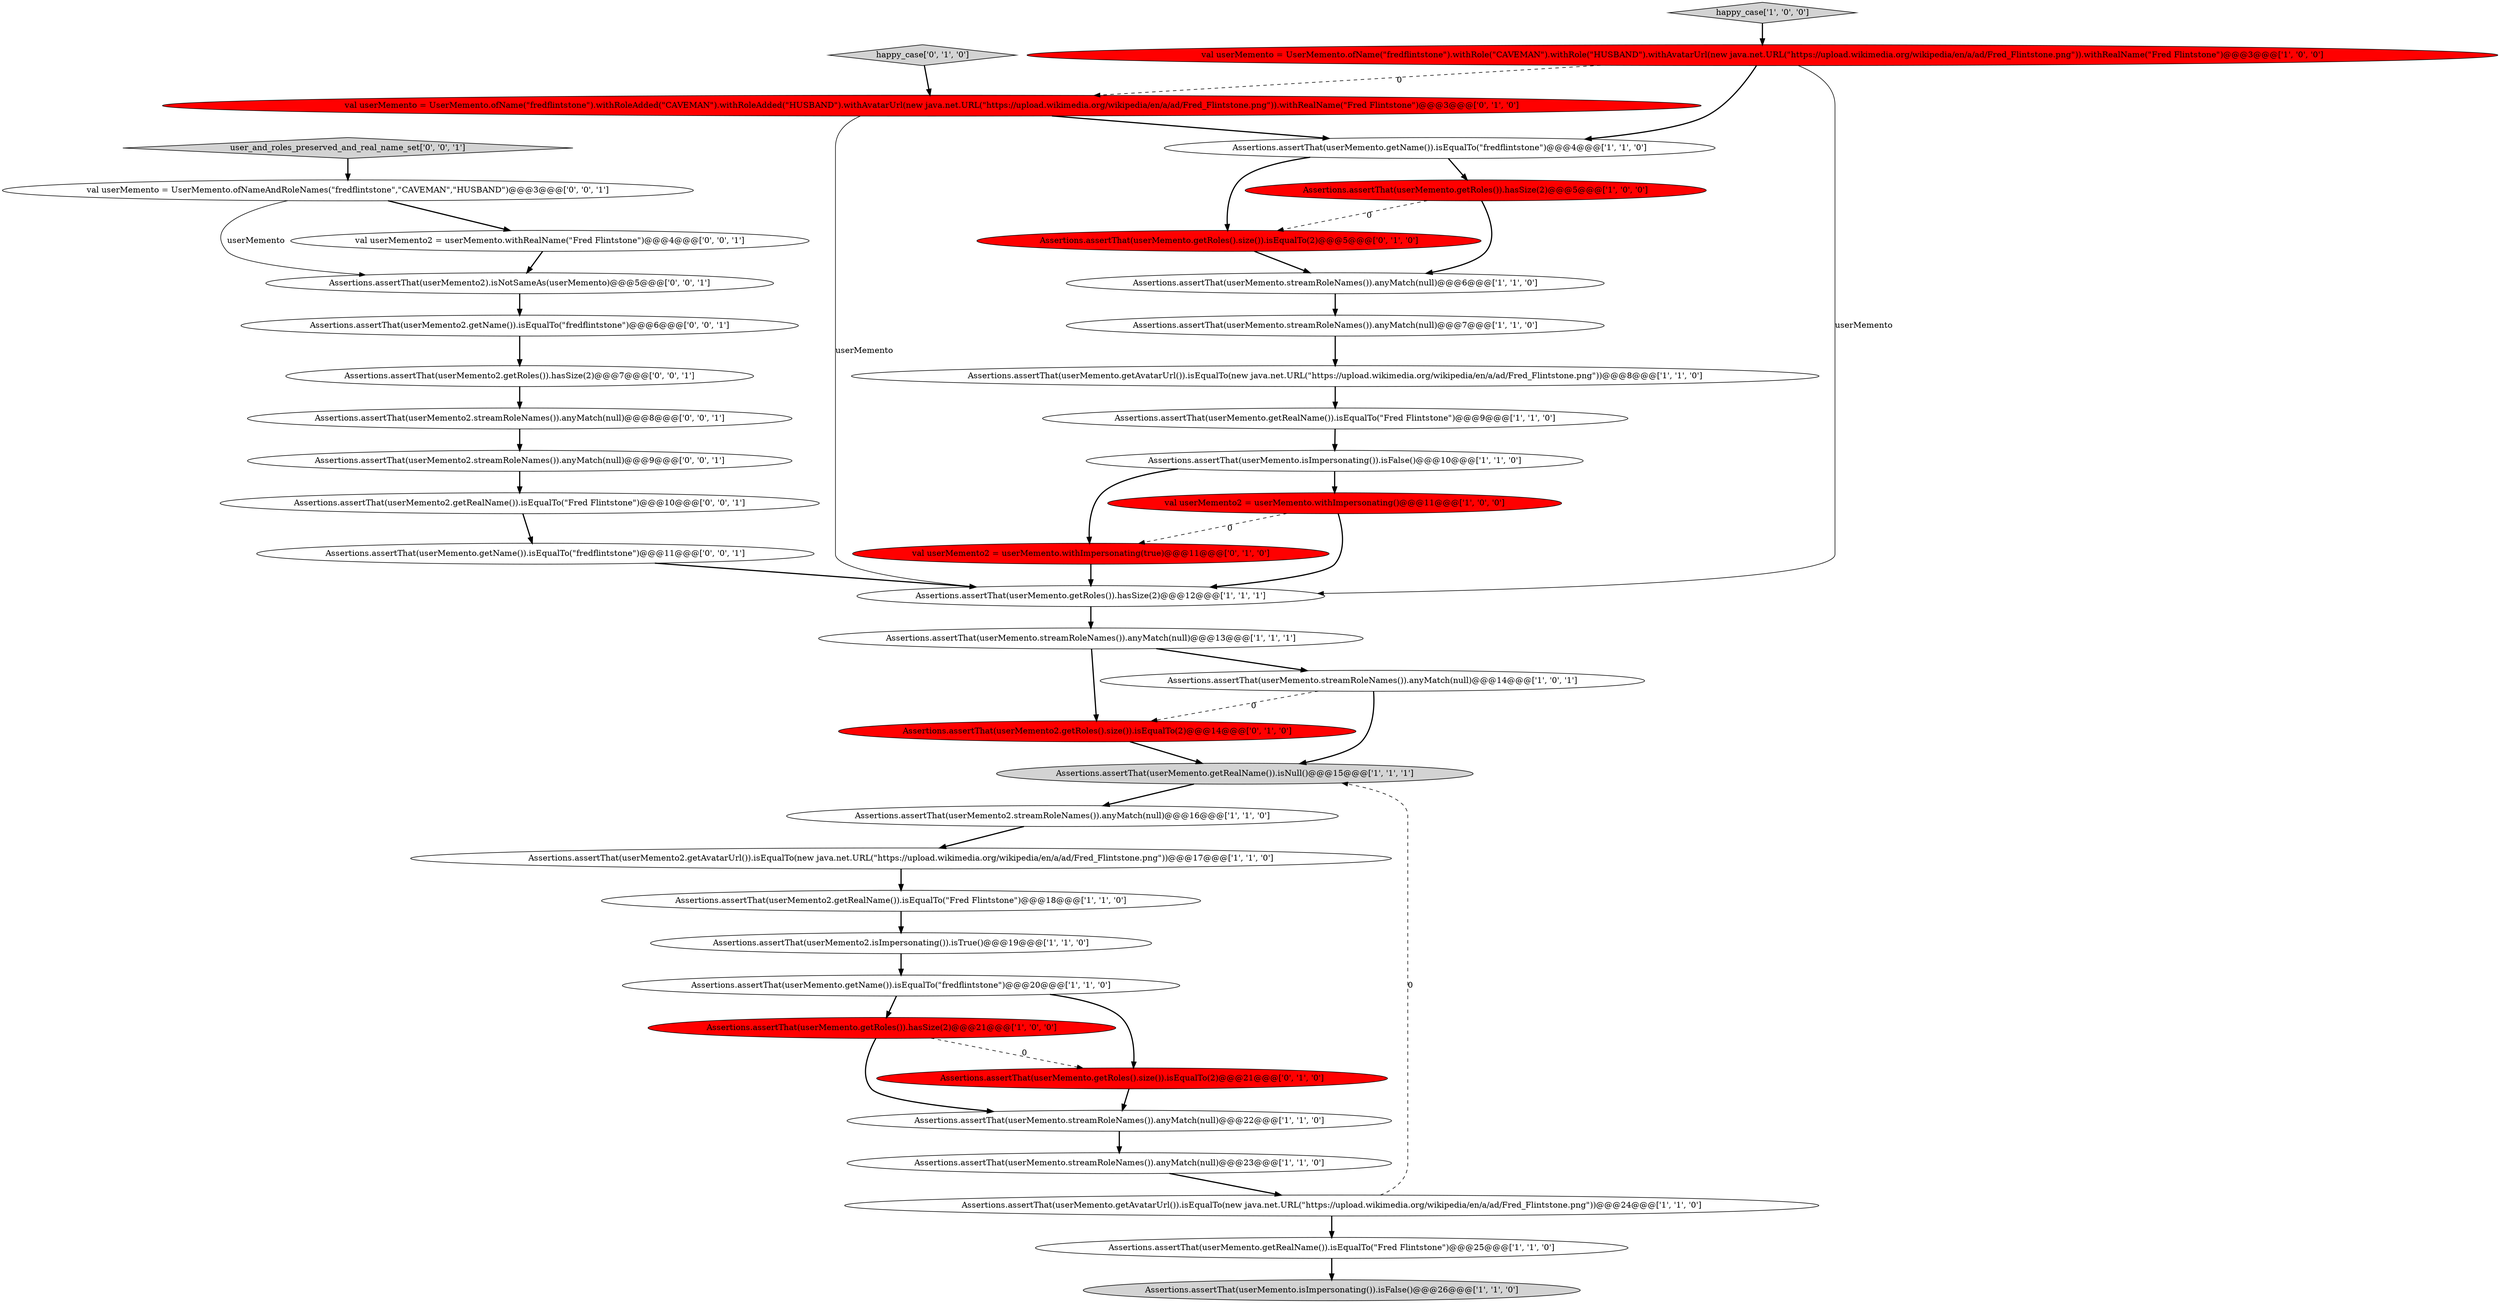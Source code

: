 digraph {
33 [style = filled, label = "val userMemento2 = userMemento.withRealName(\"Fred Flintstone\")@@@4@@@['0', '0', '1']", fillcolor = white, shape = ellipse image = "AAA0AAABBB3BBB"];
7 [style = filled, label = "Assertions.assertThat(userMemento.isImpersonating()).isFalse()@@@26@@@['1', '1', '0']", fillcolor = lightgray, shape = ellipse image = "AAA0AAABBB1BBB"];
11 [style = filled, label = "Assertions.assertThat(userMemento2.getRealName()).isEqualTo(\"Fred Flintstone\")@@@18@@@['1', '1', '0']", fillcolor = white, shape = ellipse image = "AAA0AAABBB1BBB"];
35 [style = filled, label = "Assertions.assertThat(userMemento2.getRealName()).isEqualTo(\"Fred Flintstone\")@@@10@@@['0', '0', '1']", fillcolor = white, shape = ellipse image = "AAA0AAABBB3BBB"];
38 [style = filled, label = "val userMemento = UserMemento.ofNameAndRoleNames(\"fredflintstone\",\"CAVEMAN\",\"HUSBAND\")@@@3@@@['0', '0', '1']", fillcolor = white, shape = ellipse image = "AAA0AAABBB3BBB"];
39 [style = filled, label = "Assertions.assertThat(userMemento.getName()).isEqualTo(\"fredflintstone\")@@@11@@@['0', '0', '1']", fillcolor = white, shape = ellipse image = "AAA0AAABBB3BBB"];
31 [style = filled, label = "Assertions.assertThat(userMemento2.getRoles()).hasSize(2)@@@7@@@['0', '0', '1']", fillcolor = white, shape = ellipse image = "AAA0AAABBB3BBB"];
1 [style = filled, label = "Assertions.assertThat(userMemento.streamRoleNames()).anyMatch(null)@@@6@@@['1', '1', '0']", fillcolor = white, shape = ellipse image = "AAA0AAABBB1BBB"];
20 [style = filled, label = "Assertions.assertThat(userMemento.getName()).isEqualTo(\"fredflintstone\")@@@20@@@['1', '1', '0']", fillcolor = white, shape = ellipse image = "AAA0AAABBB1BBB"];
12 [style = filled, label = "Assertions.assertThat(userMemento.getRoles()).hasSize(2)@@@21@@@['1', '0', '0']", fillcolor = red, shape = ellipse image = "AAA1AAABBB1BBB"];
2 [style = filled, label = "Assertions.assertThat(userMemento.streamRoleNames()).anyMatch(null)@@@13@@@['1', '1', '1']", fillcolor = white, shape = ellipse image = "AAA0AAABBB1BBB"];
15 [style = filled, label = "Assertions.assertThat(userMemento.getRealName()).isEqualTo(\"Fred Flintstone\")@@@25@@@['1', '1', '0']", fillcolor = white, shape = ellipse image = "AAA0AAABBB1BBB"];
21 [style = filled, label = "Assertions.assertThat(userMemento.streamRoleNames()).anyMatch(null)@@@7@@@['1', '1', '0']", fillcolor = white, shape = ellipse image = "AAA0AAABBB1BBB"];
34 [style = filled, label = "Assertions.assertThat(userMemento2.getName()).isEqualTo(\"fredflintstone\")@@@6@@@['0', '0', '1']", fillcolor = white, shape = ellipse image = "AAA0AAABBB3BBB"];
36 [style = filled, label = "Assertions.assertThat(userMemento2.streamRoleNames()).anyMatch(null)@@@8@@@['0', '0', '1']", fillcolor = white, shape = ellipse image = "AAA0AAABBB3BBB"];
37 [style = filled, label = "user_and_roles_preserved_and_real_name_set['0', '0', '1']", fillcolor = lightgray, shape = diamond image = "AAA0AAABBB3BBB"];
19 [style = filled, label = "Assertions.assertThat(userMemento2.streamRoleNames()).anyMatch(null)@@@16@@@['1', '1', '0']", fillcolor = white, shape = ellipse image = "AAA0AAABBB1BBB"];
24 [style = filled, label = "Assertions.assertThat(userMemento.getAvatarUrl()).isEqualTo(new java.net.URL(\"https://upload.wikimedia.org/wikipedia/en/a/ad/Fred_Flintstone.png\"))@@@8@@@['1', '1', '0']", fillcolor = white, shape = ellipse image = "AAA0AAABBB1BBB"];
30 [style = filled, label = "val userMemento2 = userMemento.withImpersonating(true)@@@11@@@['0', '1', '0']", fillcolor = red, shape = ellipse image = "AAA1AAABBB2BBB"];
18 [style = filled, label = "Assertions.assertThat(userMemento.streamRoleNames()).anyMatch(null)@@@22@@@['1', '1', '0']", fillcolor = white, shape = ellipse image = "AAA0AAABBB1BBB"];
22 [style = filled, label = "Assertions.assertThat(userMemento.getName()).isEqualTo(\"fredflintstone\")@@@4@@@['1', '1', '0']", fillcolor = white, shape = ellipse image = "AAA0AAABBB1BBB"];
17 [style = filled, label = "val userMemento = UserMemento.ofName(\"fredflintstone\").withRole(\"CAVEMAN\").withRole(\"HUSBAND\").withAvatarUrl(new java.net.URL(\"https://upload.wikimedia.org/wikipedia/en/a/ad/Fred_Flintstone.png\")).withRealName(\"Fred Flintstone\")@@@3@@@['1', '0', '0']", fillcolor = red, shape = ellipse image = "AAA1AAABBB1BBB"];
3 [style = filled, label = "Assertions.assertThat(userMemento2.getAvatarUrl()).isEqualTo(new java.net.URL(\"https://upload.wikimedia.org/wikipedia/en/a/ad/Fred_Flintstone.png\"))@@@17@@@['1', '1', '0']", fillcolor = white, shape = ellipse image = "AAA0AAABBB1BBB"];
23 [style = filled, label = "Assertions.assertThat(userMemento.getRoles()).hasSize(2)@@@12@@@['1', '1', '1']", fillcolor = white, shape = ellipse image = "AAA0AAABBB1BBB"];
25 [style = filled, label = "Assertions.assertThat(userMemento.getRoles().size()).isEqualTo(2)@@@5@@@['0', '1', '0']", fillcolor = red, shape = ellipse image = "AAA1AAABBB2BBB"];
32 [style = filled, label = "Assertions.assertThat(userMemento2).isNotSameAs(userMemento)@@@5@@@['0', '0', '1']", fillcolor = white, shape = ellipse image = "AAA0AAABBB3BBB"];
14 [style = filled, label = "Assertions.assertThat(userMemento2.isImpersonating()).isTrue()@@@19@@@['1', '1', '0']", fillcolor = white, shape = ellipse image = "AAA0AAABBB1BBB"];
27 [style = filled, label = "Assertions.assertThat(userMemento.getRoles().size()).isEqualTo(2)@@@21@@@['0', '1', '0']", fillcolor = red, shape = ellipse image = "AAA1AAABBB2BBB"];
10 [style = filled, label = "Assertions.assertThat(userMemento.getRoles()).hasSize(2)@@@5@@@['1', '0', '0']", fillcolor = red, shape = ellipse image = "AAA1AAABBB1BBB"];
0 [style = filled, label = "Assertions.assertThat(userMemento.getRealName()).isNull()@@@15@@@['1', '1', '1']", fillcolor = lightgray, shape = ellipse image = "AAA0AAABBB1BBB"];
40 [style = filled, label = "Assertions.assertThat(userMemento2.streamRoleNames()).anyMatch(null)@@@9@@@['0', '0', '1']", fillcolor = white, shape = ellipse image = "AAA0AAABBB3BBB"];
13 [style = filled, label = "Assertions.assertThat(userMemento.streamRoleNames()).anyMatch(null)@@@23@@@['1', '1', '0']", fillcolor = white, shape = ellipse image = "AAA0AAABBB1BBB"];
5 [style = filled, label = "Assertions.assertThat(userMemento.getAvatarUrl()).isEqualTo(new java.net.URL(\"https://upload.wikimedia.org/wikipedia/en/a/ad/Fred_Flintstone.png\"))@@@24@@@['1', '1', '0']", fillcolor = white, shape = ellipse image = "AAA0AAABBB1BBB"];
6 [style = filled, label = "val userMemento2 = userMemento.withImpersonating()@@@11@@@['1', '0', '0']", fillcolor = red, shape = ellipse image = "AAA1AAABBB1BBB"];
9 [style = filled, label = "Assertions.assertThat(userMemento.isImpersonating()).isFalse()@@@10@@@['1', '1', '0']", fillcolor = white, shape = ellipse image = "AAA0AAABBB1BBB"];
29 [style = filled, label = "happy_case['0', '1', '0']", fillcolor = lightgray, shape = diamond image = "AAA0AAABBB2BBB"];
28 [style = filled, label = "val userMemento = UserMemento.ofName(\"fredflintstone\").withRoleAdded(\"CAVEMAN\").withRoleAdded(\"HUSBAND\").withAvatarUrl(new java.net.URL(\"https://upload.wikimedia.org/wikipedia/en/a/ad/Fred_Flintstone.png\")).withRealName(\"Fred Flintstone\")@@@3@@@['0', '1', '0']", fillcolor = red, shape = ellipse image = "AAA1AAABBB2BBB"];
8 [style = filled, label = "Assertions.assertThat(userMemento.getRealName()).isEqualTo(\"Fred Flintstone\")@@@9@@@['1', '1', '0']", fillcolor = white, shape = ellipse image = "AAA0AAABBB1BBB"];
26 [style = filled, label = "Assertions.assertThat(userMemento2.getRoles().size()).isEqualTo(2)@@@14@@@['0', '1', '0']", fillcolor = red, shape = ellipse image = "AAA1AAABBB2BBB"];
16 [style = filled, label = "Assertions.assertThat(userMemento.streamRoleNames()).anyMatch(null)@@@14@@@['1', '0', '1']", fillcolor = white, shape = ellipse image = "AAA0AAABBB1BBB"];
4 [style = filled, label = "happy_case['1', '0', '0']", fillcolor = lightgray, shape = diamond image = "AAA0AAABBB1BBB"];
22->25 [style = bold, label=""];
27->18 [style = bold, label=""];
16->0 [style = bold, label=""];
2->26 [style = bold, label=""];
25->1 [style = bold, label=""];
36->40 [style = bold, label=""];
40->35 [style = bold, label=""];
4->17 [style = bold, label=""];
15->7 [style = bold, label=""];
11->14 [style = bold, label=""];
0->19 [style = bold, label=""];
6->23 [style = bold, label=""];
17->23 [style = solid, label="userMemento"];
30->23 [style = bold, label=""];
35->39 [style = bold, label=""];
3->11 [style = bold, label=""];
5->15 [style = bold, label=""];
31->36 [style = bold, label=""];
34->31 [style = bold, label=""];
9->30 [style = bold, label=""];
21->24 [style = bold, label=""];
32->34 [style = bold, label=""];
17->22 [style = bold, label=""];
9->6 [style = bold, label=""];
20->27 [style = bold, label=""];
29->28 [style = bold, label=""];
17->28 [style = dashed, label="0"];
16->26 [style = dashed, label="0"];
26->0 [style = bold, label=""];
28->23 [style = solid, label="userMemento"];
1->21 [style = bold, label=""];
37->38 [style = bold, label=""];
39->23 [style = bold, label=""];
20->12 [style = bold, label=""];
12->18 [style = bold, label=""];
8->9 [style = bold, label=""];
22->10 [style = bold, label=""];
13->5 [style = bold, label=""];
18->13 [style = bold, label=""];
12->27 [style = dashed, label="0"];
38->32 [style = solid, label="userMemento"];
33->32 [style = bold, label=""];
5->0 [style = dashed, label="0"];
6->30 [style = dashed, label="0"];
23->2 [style = bold, label=""];
24->8 [style = bold, label=""];
38->33 [style = bold, label=""];
10->1 [style = bold, label=""];
19->3 [style = bold, label=""];
10->25 [style = dashed, label="0"];
28->22 [style = bold, label=""];
14->20 [style = bold, label=""];
2->16 [style = bold, label=""];
}
